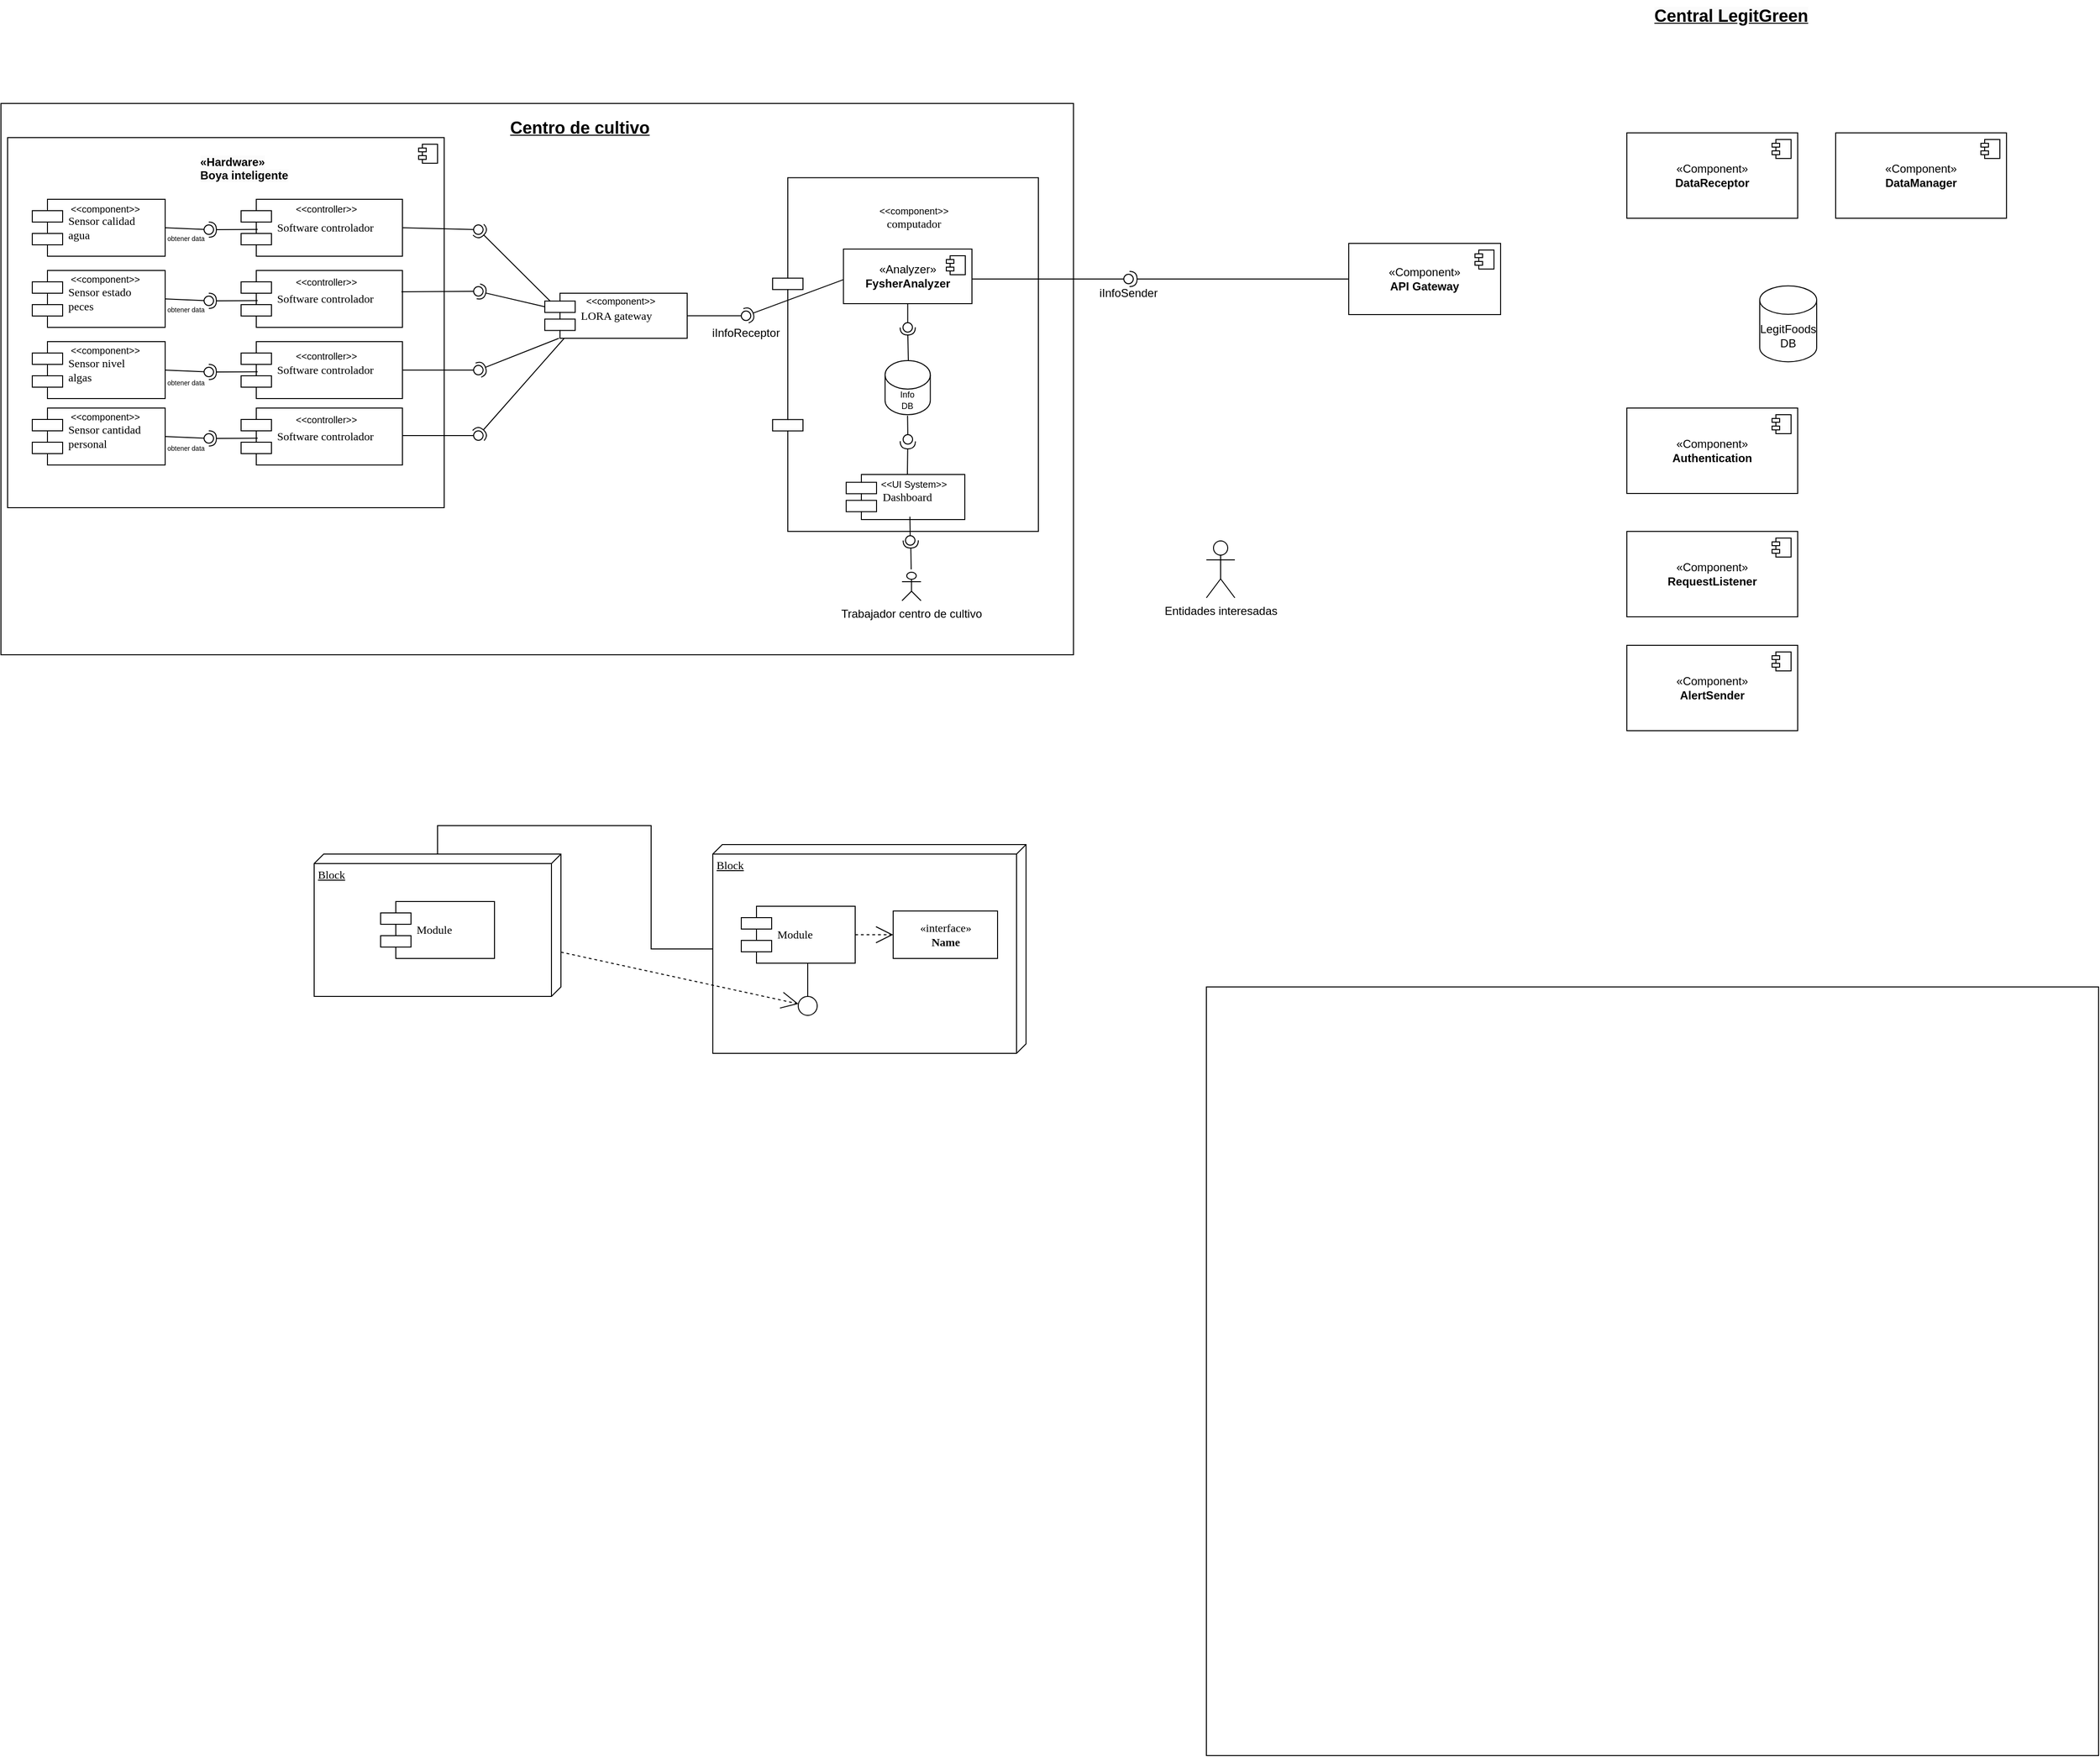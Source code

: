 <mxfile version="24.3.1" type="github">
  <diagram name="Page-1" id="5f0bae14-7c28-e335-631c-24af17079c00">
    <mxGraphModel dx="1880" dy="1813" grid="1" gridSize="10" guides="1" tooltips="1" connect="1" arrows="1" fold="1" page="1" pageScale="1" pageWidth="1100" pageHeight="850" background="none" math="0" shadow="0">
      <root>
        <mxCell id="0" />
        <mxCell id="1" parent="0" />
        <mxCell id="qqnhKsSnMTDeRwUh5UgO-137" value="" style="rounded=0;whiteSpace=wrap;html=1;fillColor=none;" vertex="1" parent="1">
          <mxGeometry x="1280" y="930" width="940" height="810" as="geometry" />
        </mxCell>
        <mxCell id="qqnhKsSnMTDeRwUh5UgO-116" value="" style="rounded=0;whiteSpace=wrap;html=1;fillColor=none;" vertex="1" parent="1">
          <mxGeometry x="10" y="-1" width="1130" height="581" as="geometry" />
        </mxCell>
        <mxCell id="qqnhKsSnMTDeRwUh5UgO-60" value="" style="shape=component;align=left;spacingLeft=36;rounded=0;shadow=0;comic=0;labelBackgroundColor=none;strokeWidth=1;fontFamily=Verdana;fontSize=12;html=1;movable=1;resizable=1;rotatable=1;deletable=1;editable=1;locked=0;connectable=1;" vertex="1" parent="1">
          <mxGeometry x="823" y="77.25" width="280" height="372.75" as="geometry" />
        </mxCell>
        <mxCell id="qqnhKsSnMTDeRwUh5UgO-30" value="&lt;p style=&quot;line-height: 100%;&quot;&gt;&lt;br&gt;&lt;/p&gt;" style="html=1;dropTarget=0;whiteSpace=wrap;fillColor=none;movable=1;resizable=1;rotatable=1;deletable=1;editable=1;locked=0;connectable=1;" vertex="1" parent="1">
          <mxGeometry x="17" y="35" width="460" height="390" as="geometry" />
        </mxCell>
        <mxCell id="qqnhKsSnMTDeRwUh5UgO-31" value="" style="shape=module;jettyWidth=8;jettyHeight=4;" vertex="1" parent="qqnhKsSnMTDeRwUh5UgO-30">
          <mxGeometry x="1" width="20" height="20" relative="1" as="geometry">
            <mxPoint x="-27" y="7" as="offset" />
          </mxGeometry>
        </mxCell>
        <mxCell id="39150e848f15840c-2" value="Block" style="verticalAlign=top;align=left;spacingTop=8;spacingLeft=2;spacingRight=12;shape=cube;size=10;direction=south;fontStyle=4;html=1;rounded=0;shadow=0;comic=0;labelBackgroundColor=none;strokeWidth=1;fontFamily=Verdana;fontSize=12" parent="1" vertex="1">
          <mxGeometry x="760" y="780" width="330" height="220" as="geometry" />
        </mxCell>
        <mxCell id="39150e848f15840c-3" value="Block" style="verticalAlign=top;align=left;spacingTop=8;spacingLeft=2;spacingRight=12;shape=cube;size=10;direction=south;fontStyle=4;html=1;rounded=0;shadow=0;comic=0;labelBackgroundColor=none;strokeWidth=1;fontFamily=Verdana;fontSize=12" parent="1" vertex="1">
          <mxGeometry x="340" y="790" width="260" height="150" as="geometry" />
        </mxCell>
        <mxCell id="39150e848f15840c-5" value="Sensor&amp;nbsp;&lt;span style=&quot;background-color: initial;&quot;&gt;calidad&lt;/span&gt;&lt;div&gt;agua&lt;/div&gt;" style="shape=component;align=left;spacingLeft=36;rounded=0;shadow=0;comic=0;labelBackgroundColor=none;strokeWidth=1;fontFamily=Verdana;fontSize=12;html=1;" parent="1" vertex="1">
          <mxGeometry x="43" y="100" width="140" height="60" as="geometry" />
        </mxCell>
        <mxCell id="39150e848f15840c-7" value="Module" style="shape=component;align=left;spacingLeft=36;rounded=0;shadow=0;comic=0;labelBackgroundColor=none;strokeWidth=1;fontFamily=Verdana;fontSize=12;html=1;" parent="1" vertex="1">
          <mxGeometry x="790" y="845" width="120" height="60" as="geometry" />
        </mxCell>
        <mxCell id="39150e848f15840c-8" value="&amp;laquo;interface&amp;raquo;&lt;br&gt;&lt;b&gt;Name&lt;/b&gt;" style="html=1;rounded=0;shadow=0;comic=0;labelBackgroundColor=none;strokeWidth=1;fontFamily=Verdana;fontSize=12;align=center;" parent="1" vertex="1">
          <mxGeometry x="950" y="850" width="110" height="50" as="geometry" />
        </mxCell>
        <mxCell id="39150e848f15840c-9" value="" style="ellipse;whiteSpace=wrap;html=1;rounded=0;shadow=0;comic=0;labelBackgroundColor=none;strokeWidth=1;fontFamily=Verdana;fontSize=12;align=center;" parent="1" vertex="1">
          <mxGeometry x="850" y="940" width="20" height="20" as="geometry" />
        </mxCell>
        <mxCell id="39150e848f15840c-10" value="Module" style="shape=component;align=left;spacingLeft=36;rounded=0;shadow=0;comic=0;labelBackgroundColor=none;strokeWidth=1;fontFamily=Verdana;fontSize=12;html=1;" parent="1" vertex="1">
          <mxGeometry x="410" y="840" width="120" height="60" as="geometry" />
        </mxCell>
        <mxCell id="39150e848f15840c-12" style="edgeStyle=none;rounded=0;html=1;dashed=1;labelBackgroundColor=none;startArrow=none;startFill=0;startSize=8;endArrow=open;endFill=0;endSize=16;fontFamily=Verdana;fontSize=12;" parent="1" source="39150e848f15840c-3" target="39150e848f15840c-9" edge="1">
          <mxGeometry relative="1" as="geometry" />
        </mxCell>
        <mxCell id="39150e848f15840c-13" style="edgeStyle=elbowEdgeStyle;rounded=0;html=1;labelBackgroundColor=none;startArrow=none;startFill=0;startSize=8;endArrow=none;endFill=0;endSize=16;fontFamily=Verdana;fontSize=12;" parent="1" source="39150e848f15840c-9" target="39150e848f15840c-7" edge="1">
          <mxGeometry relative="1" as="geometry" />
        </mxCell>
        <mxCell id="39150e848f15840c-16" style="edgeStyle=orthogonalEdgeStyle;rounded=0;html=1;dashed=1;labelBackgroundColor=none;startArrow=none;startFill=0;startSize=8;endArrow=open;endFill=0;endSize=16;fontFamily=Verdana;fontSize=12;" parent="1" source="39150e848f15840c-7" target="39150e848f15840c-8" edge="1">
          <mxGeometry relative="1" as="geometry" />
        </mxCell>
        <mxCell id="39150e848f15840c-17" style="edgeStyle=orthogonalEdgeStyle;rounded=0;html=1;labelBackgroundColor=none;startArrow=none;startFill=0;startSize=8;endArrow=none;endFill=0;endSize=16;fontFamily=Verdana;fontSize=12;" parent="1" source="39150e848f15840c-3" target="39150e848f15840c-2" edge="1">
          <mxGeometry relative="1" as="geometry">
            <Array as="points">
              <mxPoint x="470" y="760" />
              <mxPoint x="695" y="760" />
              <mxPoint x="695" y="890" />
            </Array>
          </mxGeometry>
        </mxCell>
        <mxCell id="qqnhKsSnMTDeRwUh5UgO-1" value="Software controlador" style="shape=component;align=left;spacingLeft=36;rounded=0;shadow=0;comic=0;labelBackgroundColor=none;strokeWidth=1;fontFamily=Verdana;fontSize=12;html=1;" vertex="1" parent="1">
          <mxGeometry x="263" y="100" width="170" height="60" as="geometry" />
        </mxCell>
        <mxCell id="qqnhKsSnMTDeRwUh5UgO-2" value="" style="rounded=0;orthogonalLoop=1;jettySize=auto;html=1;endArrow=halfCircle;endFill=0;endSize=6;strokeWidth=1;sketch=0;fontSize=12;curved=1;exitX=0.103;exitY=0.53;exitDx=0;exitDy=0;exitPerimeter=0;" edge="1" target="qqnhKsSnMTDeRwUh5UgO-4" parent="1" source="qqnhKsSnMTDeRwUh5UgO-1">
          <mxGeometry relative="1" as="geometry">
            <mxPoint x="249" y="132" as="sourcePoint" />
          </mxGeometry>
        </mxCell>
        <mxCell id="qqnhKsSnMTDeRwUh5UgO-3" value="" style="rounded=0;orthogonalLoop=1;jettySize=auto;html=1;endArrow=oval;endFill=0;sketch=0;sourcePerimeterSpacing=0;targetPerimeterSpacing=0;endSize=10;fontSize=12;curved=1;exitX=1;exitY=0.5;exitDx=0;exitDy=0;" edge="1" target="qqnhKsSnMTDeRwUh5UgO-4" parent="1" source="39150e848f15840c-5">
          <mxGeometry relative="1" as="geometry">
            <mxPoint x="209" y="132" as="sourcePoint" />
          </mxGeometry>
        </mxCell>
        <mxCell id="qqnhKsSnMTDeRwUh5UgO-4" value="" style="ellipse;whiteSpace=wrap;html=1;align=center;aspect=fixed;fillColor=none;strokeColor=none;resizable=0;perimeter=centerPerimeter;rotatable=0;allowArrows=0;points=[];outlineConnect=1;" vertex="1" parent="1">
          <mxGeometry x="224" y="127" width="10" height="10" as="geometry" />
        </mxCell>
        <mxCell id="qqnhKsSnMTDeRwUh5UgO-6" value="Sensor&amp;nbsp;&lt;span style=&quot;background-color: initial;&quot;&gt;estado&lt;/span&gt;&lt;div&gt;peces&lt;/div&gt;" style="shape=component;align=left;spacingLeft=36;rounded=0;shadow=0;comic=0;labelBackgroundColor=none;strokeWidth=1;fontFamily=Verdana;fontSize=12;html=1;" vertex="1" parent="1">
          <mxGeometry x="43" y="175" width="140" height="60" as="geometry" />
        </mxCell>
        <mxCell id="qqnhKsSnMTDeRwUh5UgO-7" value="Software controlador" style="shape=component;align=left;spacingLeft=36;rounded=0;shadow=0;comic=0;labelBackgroundColor=none;strokeWidth=1;fontFamily=Verdana;fontSize=12;html=1;" vertex="1" parent="1">
          <mxGeometry x="263" y="175" width="170" height="60" as="geometry" />
        </mxCell>
        <mxCell id="qqnhKsSnMTDeRwUh5UgO-8" value="" style="rounded=0;orthogonalLoop=1;jettySize=auto;html=1;endArrow=halfCircle;endFill=0;endSize=6;strokeWidth=1;sketch=0;fontSize=12;curved=1;exitX=0.103;exitY=0.53;exitDx=0;exitDy=0;exitPerimeter=0;" edge="1" parent="1" source="qqnhKsSnMTDeRwUh5UgO-7" target="qqnhKsSnMTDeRwUh5UgO-10">
          <mxGeometry relative="1" as="geometry">
            <mxPoint x="249" y="207" as="sourcePoint" />
          </mxGeometry>
        </mxCell>
        <mxCell id="qqnhKsSnMTDeRwUh5UgO-9" value="" style="rounded=0;orthogonalLoop=1;jettySize=auto;html=1;endArrow=oval;endFill=0;sketch=0;sourcePerimeterSpacing=0;targetPerimeterSpacing=0;endSize=10;fontSize=12;curved=1;exitX=1;exitY=0.5;exitDx=0;exitDy=0;" edge="1" parent="1" source="qqnhKsSnMTDeRwUh5UgO-6" target="qqnhKsSnMTDeRwUh5UgO-10">
          <mxGeometry relative="1" as="geometry">
            <mxPoint x="209" y="207" as="sourcePoint" />
          </mxGeometry>
        </mxCell>
        <mxCell id="qqnhKsSnMTDeRwUh5UgO-10" value="" style="ellipse;whiteSpace=wrap;html=1;align=center;aspect=fixed;fillColor=none;strokeColor=none;resizable=0;perimeter=centerPerimeter;rotatable=0;allowArrows=0;points=[];outlineConnect=1;" vertex="1" parent="1">
          <mxGeometry x="224" y="202" width="10" height="10" as="geometry" />
        </mxCell>
        <mxCell id="qqnhKsSnMTDeRwUh5UgO-11" value="Sensor&amp;nbsp;&lt;span style=&quot;background-color: initial;&quot;&gt;nivel&lt;/span&gt;&lt;div&gt;algas&lt;/div&gt;" style="shape=component;align=left;spacingLeft=36;rounded=0;shadow=0;comic=0;labelBackgroundColor=none;strokeWidth=1;fontFamily=Verdana;fontSize=12;html=1;" vertex="1" parent="1">
          <mxGeometry x="43" y="250" width="140" height="60" as="geometry" />
        </mxCell>
        <mxCell id="qqnhKsSnMTDeRwUh5UgO-12" value="Software controlador" style="shape=component;align=left;spacingLeft=36;rounded=0;shadow=0;comic=0;labelBackgroundColor=none;strokeWidth=1;fontFamily=Verdana;fontSize=12;html=1;" vertex="1" parent="1">
          <mxGeometry x="263" y="250" width="170" height="60" as="geometry" />
        </mxCell>
        <mxCell id="qqnhKsSnMTDeRwUh5UgO-13" value="" style="rounded=0;orthogonalLoop=1;jettySize=auto;html=1;endArrow=halfCircle;endFill=0;endSize=6;strokeWidth=1;sketch=0;fontSize=12;curved=1;exitX=0.103;exitY=0.53;exitDx=0;exitDy=0;exitPerimeter=0;" edge="1" parent="1" source="qqnhKsSnMTDeRwUh5UgO-12" target="qqnhKsSnMTDeRwUh5UgO-15">
          <mxGeometry relative="1" as="geometry">
            <mxPoint x="249" y="282" as="sourcePoint" />
          </mxGeometry>
        </mxCell>
        <mxCell id="qqnhKsSnMTDeRwUh5UgO-14" value="" style="rounded=0;orthogonalLoop=1;jettySize=auto;html=1;endArrow=oval;endFill=0;sketch=0;sourcePerimeterSpacing=0;targetPerimeterSpacing=0;endSize=10;fontSize=12;curved=1;exitX=1;exitY=0.5;exitDx=0;exitDy=0;" edge="1" parent="1" source="qqnhKsSnMTDeRwUh5UgO-11" target="qqnhKsSnMTDeRwUh5UgO-15">
          <mxGeometry relative="1" as="geometry">
            <mxPoint x="209" y="282" as="sourcePoint" />
          </mxGeometry>
        </mxCell>
        <mxCell id="qqnhKsSnMTDeRwUh5UgO-15" value="" style="ellipse;whiteSpace=wrap;html=1;align=center;aspect=fixed;fillColor=none;strokeColor=none;resizable=0;perimeter=centerPerimeter;rotatable=0;allowArrows=0;points=[];outlineConnect=1;" vertex="1" parent="1">
          <mxGeometry x="224" y="277" width="10" height="10" as="geometry" />
        </mxCell>
        <mxCell id="qqnhKsSnMTDeRwUh5UgO-16" value="Sensor&amp;nbsp;&lt;span style=&quot;background-color: initial;&quot;&gt;cantidad&lt;/span&gt;&lt;div&gt;personal&lt;/div&gt;" style="shape=component;align=left;spacingLeft=36;rounded=0;shadow=0;comic=0;labelBackgroundColor=none;strokeWidth=1;fontFamily=Verdana;fontSize=12;html=1;" vertex="1" parent="1">
          <mxGeometry x="43" y="320" width="140" height="60" as="geometry" />
        </mxCell>
        <mxCell id="qqnhKsSnMTDeRwUh5UgO-17" value="Software controlador" style="shape=component;align=left;spacingLeft=36;rounded=0;shadow=0;comic=0;labelBackgroundColor=none;strokeWidth=1;fontFamily=Verdana;fontSize=12;html=1;" vertex="1" parent="1">
          <mxGeometry x="263" y="320" width="170" height="60" as="geometry" />
        </mxCell>
        <mxCell id="qqnhKsSnMTDeRwUh5UgO-18" value="" style="rounded=0;orthogonalLoop=1;jettySize=auto;html=1;endArrow=halfCircle;endFill=0;endSize=6;strokeWidth=1;sketch=0;fontSize=12;curved=1;exitX=0.103;exitY=0.53;exitDx=0;exitDy=0;exitPerimeter=0;" edge="1" parent="1" source="qqnhKsSnMTDeRwUh5UgO-17" target="qqnhKsSnMTDeRwUh5UgO-20">
          <mxGeometry relative="1" as="geometry">
            <mxPoint x="249" y="352" as="sourcePoint" />
          </mxGeometry>
        </mxCell>
        <mxCell id="qqnhKsSnMTDeRwUh5UgO-19" value="" style="rounded=0;orthogonalLoop=1;jettySize=auto;html=1;endArrow=oval;endFill=0;sketch=0;sourcePerimeterSpacing=0;targetPerimeterSpacing=0;endSize=10;fontSize=12;curved=1;exitX=1;exitY=0.5;exitDx=0;exitDy=0;" edge="1" parent="1" source="qqnhKsSnMTDeRwUh5UgO-16" target="qqnhKsSnMTDeRwUh5UgO-20">
          <mxGeometry relative="1" as="geometry">
            <mxPoint x="209" y="352" as="sourcePoint" />
          </mxGeometry>
        </mxCell>
        <mxCell id="qqnhKsSnMTDeRwUh5UgO-20" value="" style="ellipse;whiteSpace=wrap;html=1;align=center;aspect=fixed;fillColor=none;strokeColor=none;resizable=0;perimeter=centerPerimeter;rotatable=0;allowArrows=0;points=[];outlineConnect=1;" vertex="1" parent="1">
          <mxGeometry x="224" y="347" width="10" height="10" as="geometry" />
        </mxCell>
        <mxCell id="qqnhKsSnMTDeRwUh5UgO-22" value="obtener data" style="text;strokeColor=none;fillColor=none;html=1;align=center;verticalAlign=middle;whiteSpace=wrap;rounded=0;fontSize=7;" vertex="1" parent="1">
          <mxGeometry x="150" y="137" width="110" height="10" as="geometry" />
        </mxCell>
        <mxCell id="qqnhKsSnMTDeRwUh5UgO-23" value="obtener data" style="text;strokeColor=none;fillColor=none;html=1;align=center;verticalAlign=middle;whiteSpace=wrap;rounded=0;fontSize=7;" vertex="1" parent="1">
          <mxGeometry x="150" y="212" width="110" height="10" as="geometry" />
        </mxCell>
        <mxCell id="qqnhKsSnMTDeRwUh5UgO-24" value="obtener data" style="text;strokeColor=none;fillColor=none;html=1;align=center;verticalAlign=middle;whiteSpace=wrap;rounded=0;fontSize=7;" vertex="1" parent="1">
          <mxGeometry x="150" y="289" width="110" height="10" as="geometry" />
        </mxCell>
        <mxCell id="qqnhKsSnMTDeRwUh5UgO-25" value="obtener data" style="text;strokeColor=none;fillColor=none;html=1;align=center;verticalAlign=middle;whiteSpace=wrap;rounded=0;fontSize=7;" vertex="1" parent="1">
          <mxGeometry x="150" y="358" width="110" height="10" as="geometry" />
        </mxCell>
        <mxCell id="qqnhKsSnMTDeRwUh5UgO-27" value="&amp;lt;&amp;lt;component&amp;gt;&amp;gt;" style="text;strokeColor=none;fillColor=none;html=1;align=center;verticalAlign=middle;whiteSpace=wrap;rounded=0;fontSize=10;" vertex="1" parent="1">
          <mxGeometry x="90" y="95" width="60" height="30" as="geometry" />
        </mxCell>
        <mxCell id="qqnhKsSnMTDeRwUh5UgO-32" value="&lt;b&gt;&lt;span style=&quot;color: rgb(0, 0, 0); font-family: Helvetica; font-size: 12px; font-style: normal; font-variant-ligatures: normal; font-variant-caps: normal; letter-spacing: normal; orphans: 2; text-align: center; text-indent: 0px; text-transform: none; widows: 2; word-spacing: 0px; -webkit-text-stroke-width: 0px; white-space: normal; background-color: rgb(251, 251, 251); text-decoration-thickness: initial; text-decoration-style: initial; text-decoration-color: initial; float: none; display: inline !important;&quot;&gt;«Hardware»&lt;/span&gt;&lt;br style=&quot;border-color: var(--border-color); color: rgb(0, 0, 0); font-family: Helvetica; font-size: 12px; font-style: normal; font-variant-ligatures: normal; font-variant-caps: normal; letter-spacing: normal; orphans: 2; text-align: center; text-indent: 0px; text-transform: none; widows: 2; word-spacing: 0px; -webkit-text-stroke-width: 0px; white-space: normal; background-color: rgb(251, 251, 251); text-decoration-thickness: initial; text-decoration-style: initial; text-decoration-color: initial;&quot;&gt;&lt;span style=&quot;color: rgb(0, 0, 0); font-family: Helvetica; font-size: 12px; font-style: normal; font-variant-ligatures: normal; font-variant-caps: normal; letter-spacing: normal; orphans: 2; text-align: center; text-indent: 0px; text-transform: none; widows: 2; word-spacing: 0px; -webkit-text-stroke-width: 0px; white-space: normal; background-color: rgb(251, 251, 251); text-decoration-thickness: initial; text-decoration-style: initial; text-decoration-color: initial; float: none; display: inline !important;&quot;&gt;Boya inteligente&lt;/span&gt;&lt;/b&gt;" style="text;whiteSpace=wrap;html=1;" vertex="1" parent="1">
          <mxGeometry x="218" y="47" width="165" height="50" as="geometry" />
        </mxCell>
        <mxCell id="qqnhKsSnMTDeRwUh5UgO-33" value="&amp;lt;&amp;lt;component&amp;gt;&amp;gt;" style="text;strokeColor=none;fillColor=none;html=1;align=center;verticalAlign=middle;whiteSpace=wrap;rounded=0;fontSize=10;" vertex="1" parent="1">
          <mxGeometry x="90" y="169" width="60" height="30" as="geometry" />
        </mxCell>
        <mxCell id="qqnhKsSnMTDeRwUh5UgO-34" value="&amp;lt;&amp;lt;component&amp;gt;&amp;gt;" style="text;strokeColor=none;fillColor=none;html=1;align=center;verticalAlign=middle;whiteSpace=wrap;rounded=0;fontSize=10;" vertex="1" parent="1">
          <mxGeometry x="90" y="244" width="60" height="30" as="geometry" />
        </mxCell>
        <mxCell id="qqnhKsSnMTDeRwUh5UgO-35" value="&amp;lt;&amp;lt;component&amp;gt;&amp;gt;" style="text;strokeColor=none;fillColor=none;html=1;align=center;verticalAlign=middle;whiteSpace=wrap;rounded=0;fontSize=10;" vertex="1" parent="1">
          <mxGeometry x="90" y="314" width="60" height="30" as="geometry" />
        </mxCell>
        <mxCell id="qqnhKsSnMTDeRwUh5UgO-36" value="&amp;lt;&amp;lt;controller&amp;gt;&amp;gt;" style="text;strokeColor=none;fillColor=none;html=1;align=center;verticalAlign=middle;whiteSpace=wrap;rounded=0;fontSize=10;" vertex="1" parent="1">
          <mxGeometry x="323" y="95" width="60" height="30" as="geometry" />
        </mxCell>
        <mxCell id="qqnhKsSnMTDeRwUh5UgO-37" value="&amp;lt;&amp;lt;controller&amp;gt;&amp;gt;" style="text;strokeColor=none;fillColor=none;html=1;align=center;verticalAlign=middle;whiteSpace=wrap;rounded=0;fontSize=10;" vertex="1" parent="1">
          <mxGeometry x="323" y="172" width="60" height="30" as="geometry" />
        </mxCell>
        <mxCell id="qqnhKsSnMTDeRwUh5UgO-38" value="&amp;lt;&amp;lt;controller&amp;gt;&amp;gt;" style="text;strokeColor=none;fillColor=none;html=1;align=center;verticalAlign=middle;whiteSpace=wrap;rounded=0;fontSize=10;" vertex="1" parent="1">
          <mxGeometry x="323" y="250" width="60" height="30" as="geometry" />
        </mxCell>
        <mxCell id="qqnhKsSnMTDeRwUh5UgO-39" value="&amp;lt;&amp;lt;controller&amp;gt;&amp;gt;" style="text;strokeColor=none;fillColor=none;html=1;align=center;verticalAlign=middle;whiteSpace=wrap;rounded=0;fontSize=10;" vertex="1" parent="1">
          <mxGeometry x="323" y="317" width="60" height="30" as="geometry" />
        </mxCell>
        <mxCell id="qqnhKsSnMTDeRwUh5UgO-45" value="" style="rounded=0;orthogonalLoop=1;jettySize=auto;html=1;endArrow=halfCircle;endFill=0;endSize=6;strokeWidth=1;sketch=0;fontSize=12;curved=1;exitX=0.115;exitY=0.419;exitDx=0;exitDy=0;exitPerimeter=0;" edge="1" target="qqnhKsSnMTDeRwUh5UgO-47" parent="1" source="qqnhKsSnMTDeRwUh5UgO-40">
          <mxGeometry relative="1" as="geometry">
            <mxPoint x="533" y="132" as="sourcePoint" />
          </mxGeometry>
        </mxCell>
        <mxCell id="qqnhKsSnMTDeRwUh5UgO-46" value="" style="rounded=0;orthogonalLoop=1;jettySize=auto;html=1;endArrow=oval;endFill=0;sketch=0;sourcePerimeterSpacing=0;targetPerimeterSpacing=0;endSize=10;fontSize=12;curved=1;exitX=1;exitY=0.5;exitDx=0;exitDy=0;" edge="1" target="qqnhKsSnMTDeRwUh5UgO-47" parent="1" source="qqnhKsSnMTDeRwUh5UgO-1">
          <mxGeometry relative="1" as="geometry">
            <mxPoint x="493" y="132" as="sourcePoint" />
          </mxGeometry>
        </mxCell>
        <mxCell id="qqnhKsSnMTDeRwUh5UgO-47" value="" style="ellipse;whiteSpace=wrap;html=1;align=center;aspect=fixed;fillColor=none;strokeColor=none;resizable=0;perimeter=centerPerimeter;rotatable=0;allowArrows=0;points=[];outlineConnect=1;" vertex="1" parent="1">
          <mxGeometry x="508" y="127" width="10" height="10" as="geometry" />
        </mxCell>
        <mxCell id="qqnhKsSnMTDeRwUh5UgO-48" value="" style="group" vertex="1" connectable="0" parent="1">
          <mxGeometry x="583" y="192" width="150" height="54.5" as="geometry" />
        </mxCell>
        <mxCell id="qqnhKsSnMTDeRwUh5UgO-40" value="LORA gateway" style="shape=component;align=left;spacingLeft=36;rounded=0;shadow=0;comic=0;labelBackgroundColor=none;strokeWidth=1;fontFamily=Verdana;fontSize=12;html=1;" vertex="1" parent="qqnhKsSnMTDeRwUh5UgO-48">
          <mxGeometry y="7" width="150" height="47.5" as="geometry" />
        </mxCell>
        <mxCell id="qqnhKsSnMTDeRwUh5UgO-41" value="&amp;lt;&amp;lt;component&amp;gt;&amp;gt;" style="text;strokeColor=none;fillColor=none;html=1;align=center;verticalAlign=middle;whiteSpace=wrap;rounded=0;fontSize=10;" vertex="1" parent="qqnhKsSnMTDeRwUh5UgO-48">
          <mxGeometry x="50" width="60" height="30" as="geometry" />
        </mxCell>
        <mxCell id="qqnhKsSnMTDeRwUh5UgO-49" value="" style="rounded=0;orthogonalLoop=1;jettySize=auto;html=1;endArrow=halfCircle;endFill=0;endSize=6;strokeWidth=1;sketch=0;fontSize=12;curved=1;exitX=0;exitY=0.3;exitDx=0;exitDy=0;" edge="1" target="qqnhKsSnMTDeRwUh5UgO-51" parent="1" source="qqnhKsSnMTDeRwUh5UgO-40">
          <mxGeometry relative="1" as="geometry">
            <mxPoint x="583" y="220" as="sourcePoint" />
          </mxGeometry>
        </mxCell>
        <mxCell id="qqnhKsSnMTDeRwUh5UgO-50" value="" style="rounded=0;orthogonalLoop=1;jettySize=auto;html=1;endArrow=oval;endFill=0;sketch=0;sourcePerimeterSpacing=0;targetPerimeterSpacing=0;endSize=10;fontSize=12;curved=1;exitX=0.994;exitY=0.376;exitDx=0;exitDy=0;exitPerimeter=0;" edge="1" target="qqnhKsSnMTDeRwUh5UgO-51" parent="1" source="qqnhKsSnMTDeRwUh5UgO-7">
          <mxGeometry relative="1" as="geometry">
            <mxPoint x="493" y="197" as="sourcePoint" />
          </mxGeometry>
        </mxCell>
        <mxCell id="qqnhKsSnMTDeRwUh5UgO-51" value="" style="ellipse;whiteSpace=wrap;html=1;align=center;aspect=fixed;fillColor=none;strokeColor=none;resizable=0;perimeter=centerPerimeter;rotatable=0;allowArrows=0;points=[];outlineConnect=1;" vertex="1" parent="1">
          <mxGeometry x="508" y="192" width="10" height="10" as="geometry" />
        </mxCell>
        <mxCell id="qqnhKsSnMTDeRwUh5UgO-52" value="" style="rounded=0;orthogonalLoop=1;jettySize=auto;html=1;endArrow=halfCircle;endFill=0;endSize=6;strokeWidth=1;sketch=0;fontSize=12;curved=1;" edge="1" target="qqnhKsSnMTDeRwUh5UgO-54" parent="1" source="qqnhKsSnMTDeRwUh5UgO-40">
          <mxGeometry relative="1" as="geometry">
            <mxPoint x="533" y="280" as="sourcePoint" />
          </mxGeometry>
        </mxCell>
        <mxCell id="qqnhKsSnMTDeRwUh5UgO-53" value="" style="rounded=0;orthogonalLoop=1;jettySize=auto;html=1;endArrow=oval;endFill=0;sketch=0;sourcePerimeterSpacing=0;targetPerimeterSpacing=0;endSize=10;fontSize=12;curved=1;exitX=1;exitY=0.5;exitDx=0;exitDy=0;" edge="1" target="qqnhKsSnMTDeRwUh5UgO-54" parent="1" source="qqnhKsSnMTDeRwUh5UgO-12">
          <mxGeometry relative="1" as="geometry">
            <mxPoint x="493" y="280" as="sourcePoint" />
          </mxGeometry>
        </mxCell>
        <mxCell id="qqnhKsSnMTDeRwUh5UgO-54" value="" style="ellipse;whiteSpace=wrap;html=1;align=center;aspect=fixed;fillColor=none;strokeColor=none;resizable=0;perimeter=centerPerimeter;rotatable=0;allowArrows=0;points=[];outlineConnect=1;" vertex="1" parent="1">
          <mxGeometry x="508" y="275" width="10" height="10" as="geometry" />
        </mxCell>
        <mxCell id="qqnhKsSnMTDeRwUh5UgO-55" value="" style="rounded=0;orthogonalLoop=1;jettySize=auto;html=1;endArrow=halfCircle;endFill=0;endSize=6;strokeWidth=1;sketch=0;fontSize=12;curved=1;exitX=0.136;exitY=1;exitDx=0;exitDy=0;exitPerimeter=0;" edge="1" target="qqnhKsSnMTDeRwUh5UgO-57" parent="1" source="qqnhKsSnMTDeRwUh5UgO-40">
          <mxGeometry relative="1" as="geometry">
            <mxPoint x="603" y="250" as="sourcePoint" />
          </mxGeometry>
        </mxCell>
        <mxCell id="qqnhKsSnMTDeRwUh5UgO-56" value="" style="rounded=0;orthogonalLoop=1;jettySize=auto;html=1;endArrow=oval;endFill=0;sketch=0;sourcePerimeterSpacing=0;targetPerimeterSpacing=0;endSize=10;fontSize=12;curved=1;" edge="1" target="qqnhKsSnMTDeRwUh5UgO-57" parent="1">
          <mxGeometry relative="1" as="geometry">
            <mxPoint x="433" y="349" as="sourcePoint" />
          </mxGeometry>
        </mxCell>
        <mxCell id="qqnhKsSnMTDeRwUh5UgO-57" value="" style="ellipse;whiteSpace=wrap;html=1;align=center;aspect=fixed;fillColor=none;strokeColor=none;resizable=0;perimeter=centerPerimeter;rotatable=0;allowArrows=0;points=[];outlineConnect=1;" vertex="1" parent="1">
          <mxGeometry x="508" y="344" width="10" height="10" as="geometry" />
        </mxCell>
        <mxCell id="qqnhKsSnMTDeRwUh5UgO-80" value="" style="rounded=0;orthogonalLoop=1;jettySize=auto;html=1;endArrow=halfCircle;endFill=0;endSize=6;strokeWidth=1;sketch=0;fontSize=12;curved=1;exitX=0.002;exitY=0.558;exitDx=0;exitDy=0;exitPerimeter=0;" edge="1" target="qqnhKsSnMTDeRwUh5UgO-82" parent="1" source="qqnhKsSnMTDeRwUh5UgO-63">
          <mxGeometry relative="1" as="geometry">
            <mxPoint x="813" y="239" as="sourcePoint" />
          </mxGeometry>
        </mxCell>
        <mxCell id="qqnhKsSnMTDeRwUh5UgO-81" value="" style="rounded=0;orthogonalLoop=1;jettySize=auto;html=1;endArrow=oval;endFill=0;sketch=0;sourcePerimeterSpacing=0;targetPerimeterSpacing=0;endSize=10;fontSize=12;curved=1;" edge="1" target="qqnhKsSnMTDeRwUh5UgO-82" parent="1" source="qqnhKsSnMTDeRwUh5UgO-40">
          <mxGeometry relative="1" as="geometry">
            <mxPoint x="773" y="239" as="sourcePoint" />
          </mxGeometry>
        </mxCell>
        <mxCell id="qqnhKsSnMTDeRwUh5UgO-82" value="" style="ellipse;whiteSpace=wrap;html=1;align=center;aspect=fixed;fillColor=none;strokeColor=none;resizable=0;perimeter=centerPerimeter;rotatable=0;allowArrows=0;points=[];outlineConnect=1;" vertex="1" parent="1">
          <mxGeometry x="790" y="217.75" width="10" height="10" as="geometry" />
        </mxCell>
        <mxCell id="qqnhKsSnMTDeRwUh5UgO-83" value="iInfoReceptor" style="text;strokeColor=none;fillColor=none;html=1;align=center;verticalAlign=middle;whiteSpace=wrap;rounded=0;fontSize=12;" vertex="1" parent="1">
          <mxGeometry x="765" y="226" width="60" height="30" as="geometry" />
        </mxCell>
        <mxCell id="qqnhKsSnMTDeRwUh5UgO-87" value="iInfoSender" style="text;strokeColor=none;fillColor=none;html=1;align=center;verticalAlign=middle;whiteSpace=wrap;rounded=0;fontSize=12;" vertex="1" parent="1">
          <mxGeometry x="1168" y="184" width="60" height="30" as="geometry" />
        </mxCell>
        <mxCell id="qqnhKsSnMTDeRwUh5UgO-88" value="" style="rounded=0;orthogonalLoop=1;jettySize=auto;html=1;endArrow=halfCircle;endFill=0;endSize=6;strokeWidth=1;sketch=0;fontSize=12;curved=1;entryX=-0.048;entryY=0.683;entryDx=0;entryDy=0;entryPerimeter=0;exitX=0;exitY=0.5;exitDx=0;exitDy=0;" edge="1" parent="1" source="qqnhKsSnMTDeRwUh5UgO-129">
          <mxGeometry relative="1" as="geometry">
            <mxPoint x="1366" y="184" as="sourcePoint" />
            <mxPoint x="1199.0" y="183.995" as="targetPoint" />
          </mxGeometry>
        </mxCell>
        <mxCell id="qqnhKsSnMTDeRwUh5UgO-89" value="" style="rounded=0;orthogonalLoop=1;jettySize=auto;html=1;endArrow=oval;endFill=0;sketch=0;sourcePerimeterSpacing=0;targetPerimeterSpacing=0;endSize=10;fontSize=12;curved=1;entryX=0.5;entryY=0;entryDx=0;entryDy=0;" edge="1" target="qqnhKsSnMTDeRwUh5UgO-87" parent="1">
          <mxGeometry relative="1" as="geometry">
            <mxPoint x="1033" y="184" as="sourcePoint" />
            <mxPoint x="1122" y="184.5" as="targetPoint" />
          </mxGeometry>
        </mxCell>
        <mxCell id="qqnhKsSnMTDeRwUh5UgO-90" value="" style="ellipse;whiteSpace=wrap;html=1;align=center;aspect=fixed;fillColor=none;strokeColor=none;resizable=0;perimeter=centerPerimeter;rotatable=0;allowArrows=0;points=[];outlineConnect=1;" vertex="1" parent="1">
          <mxGeometry x="1193" y="174" width="10" height="10" as="geometry" />
        </mxCell>
        <mxCell id="qqnhKsSnMTDeRwUh5UgO-95" value="" style="ellipse;whiteSpace=wrap;html=1;align=center;aspect=fixed;fillColor=none;strokeColor=none;resizable=0;perimeter=centerPerimeter;rotatable=0;allowArrows=0;points=[];outlineConnect=1;flipH=0;" vertex="1" parent="1">
          <mxGeometry x="773" y="340" width="10" height="10" as="geometry" />
        </mxCell>
        <mxCell id="qqnhKsSnMTDeRwUh5UgO-100" value="" style="rounded=0;orthogonalLoop=1;jettySize=auto;html=1;endArrow=halfCircle;endFill=0;endSize=6;strokeWidth=1;sketch=0;fontSize=12;curved=1;" edge="1" target="qqnhKsSnMTDeRwUh5UgO-102" parent="1">
          <mxGeometry relative="1" as="geometry">
            <mxPoint x="966" y="270" as="sourcePoint" />
          </mxGeometry>
        </mxCell>
        <mxCell id="qqnhKsSnMTDeRwUh5UgO-107" value="Trabajador centro de cultivo" style="shape=umlActor;verticalLabelPosition=bottom;verticalAlign=top;html=1;" vertex="1" parent="1">
          <mxGeometry x="959.33" y="493" width="20" height="30" as="geometry" />
        </mxCell>
        <mxCell id="qqnhKsSnMTDeRwUh5UgO-104" value="Dashboard" style="shape=component;align=left;spacingLeft=36;rounded=0;shadow=0;comic=0;labelBackgroundColor=none;strokeWidth=1;fontFamily=Verdana;fontSize=12;html=1;" vertex="1" parent="1">
          <mxGeometry x="900.5" y="390" width="125" height="47.5" as="geometry" />
        </mxCell>
        <mxCell id="qqnhKsSnMTDeRwUh5UgO-105" value="&amp;lt;&amp;lt;UI System&amp;gt;&amp;gt;" style="text;strokeColor=none;fillColor=none;html=1;align=center;verticalAlign=middle;whiteSpace=wrap;rounded=0;fontSize=10;movable=1;resizable=1;rotatable=1;deletable=1;editable=1;locked=0;connectable=1;" vertex="1" parent="1">
          <mxGeometry x="925.5" y="385" width="91.67" height="30" as="geometry" />
        </mxCell>
        <mxCell id="qqnhKsSnMTDeRwUh5UgO-108" value="" style="ellipse;whiteSpace=wrap;html=1;align=center;aspect=fixed;fillColor=none;strokeColor=none;resizable=0;perimeter=centerPerimeter;rotatable=0;allowArrows=0;points=[];outlineConnect=1;" vertex="1" parent="1">
          <mxGeometry x="960.5" y="348" width="10" height="10" as="geometry" />
        </mxCell>
        <mxCell id="qqnhKsSnMTDeRwUh5UgO-109" value="" style="rounded=0;orthogonalLoop=1;jettySize=auto;html=1;endArrow=oval;endFill=0;sketch=0;sourcePerimeterSpacing=0;targetPerimeterSpacing=0;endSize=10;fontSize=12;curved=1;exitX=0.5;exitY=1;exitDx=0;exitDy=0;" edge="1" parent="1" target="qqnhKsSnMTDeRwUh5UgO-108">
          <mxGeometry relative="1" as="geometry">
            <mxPoint x="965.17" y="328" as="sourcePoint" />
          </mxGeometry>
        </mxCell>
        <mxCell id="qqnhKsSnMTDeRwUh5UgO-110" value="" style="rounded=0;orthogonalLoop=1;jettySize=auto;html=1;endArrow=halfCircle;endFill=0;endSize=6;strokeWidth=1;sketch=0;fontSize=12;curved=1;" edge="1" parent="1">
          <mxGeometry relative="1" as="geometry">
            <mxPoint x="965" y="390" as="sourcePoint" />
            <mxPoint x="965.42" y="355" as="targetPoint" />
          </mxGeometry>
        </mxCell>
        <mxCell id="qqnhKsSnMTDeRwUh5UgO-111" value="" style="ellipse;whiteSpace=wrap;html=1;align=center;aspect=fixed;fillColor=none;strokeColor=none;resizable=0;perimeter=centerPerimeter;rotatable=0;allowArrows=0;points=[];outlineConnect=1;" vertex="1" parent="1">
          <mxGeometry x="963" y="454.5" width="10" height="10" as="geometry" />
        </mxCell>
        <mxCell id="qqnhKsSnMTDeRwUh5UgO-112" value="" style="rounded=0;orthogonalLoop=1;jettySize=auto;html=1;endArrow=oval;endFill=0;sketch=0;sourcePerimeterSpacing=0;targetPerimeterSpacing=0;endSize=10;fontSize=12;curved=1;exitX=0.5;exitY=1;exitDx=0;exitDy=0;" edge="1" parent="1" target="qqnhKsSnMTDeRwUh5UgO-111">
          <mxGeometry relative="1" as="geometry">
            <mxPoint x="967.67" y="434.5" as="sourcePoint" />
          </mxGeometry>
        </mxCell>
        <mxCell id="qqnhKsSnMTDeRwUh5UgO-113" value="" style="rounded=0;orthogonalLoop=1;jettySize=auto;html=1;endArrow=halfCircle;endFill=0;endSize=6;strokeWidth=1;sketch=0;fontSize=12;curved=1;" edge="1" parent="1">
          <mxGeometry relative="1" as="geometry">
            <mxPoint x="969" y="490" as="sourcePoint" />
            <mxPoint x="968.5" y="459.5" as="targetPoint" />
          </mxGeometry>
        </mxCell>
        <mxCell id="qqnhKsSnMTDeRwUh5UgO-61" value="&amp;lt;&amp;lt;component&amp;gt;&amp;gt;&lt;div&gt;&lt;span style=&quot;font-family: Verdana; font-size: 12px; text-align: left; text-wrap: nowrap;&quot;&gt;computador&lt;/span&gt;&lt;br&gt;&lt;/div&gt;" style="text;strokeColor=none;fillColor=none;html=1;align=center;verticalAlign=middle;whiteSpace=wrap;rounded=0;fontSize=10;" vertex="1" parent="1">
          <mxGeometry x="916.333" y="40" width="112" height="159.633" as="geometry" />
        </mxCell>
        <mxCell id="qqnhKsSnMTDeRwUh5UgO-63" value="«Analyzer»&lt;br&gt;&lt;b&gt;FysherAnalyzer&lt;/b&gt;" style="html=1;dropTarget=0;whiteSpace=wrap;" vertex="1" parent="1">
          <mxGeometry x="897.66" y="152.45" width="135.34" height="57.55" as="geometry" />
        </mxCell>
        <mxCell id="qqnhKsSnMTDeRwUh5UgO-64" value="" style="shape=module;jettyWidth=8;jettyHeight=4;" vertex="1" parent="qqnhKsSnMTDeRwUh5UgO-63">
          <mxGeometry x="1" width="20" height="20" relative="1" as="geometry">
            <mxPoint x="-27" y="7" as="offset" />
          </mxGeometry>
        </mxCell>
        <mxCell id="qqnhKsSnMTDeRwUh5UgO-92" value="&lt;font style=&quot;font-size: 9px;&quot;&gt;Info&lt;/font&gt;&lt;div&gt;&lt;font style=&quot;font-size: 9px;&quot;&gt;DB&lt;/font&gt;&lt;/div&gt;" style="shape=cylinder3;whiteSpace=wrap;html=1;boundedLbl=1;backgroundOutline=1;size=15;fontSize=10;movable=1;resizable=1;rotatable=1;deletable=1;editable=1;locked=0;connectable=1;" vertex="1" parent="1">
          <mxGeometry x="941.49" y="270" width="47.67" height="57" as="geometry" />
        </mxCell>
        <mxCell id="qqnhKsSnMTDeRwUh5UgO-102" value="" style="ellipse;whiteSpace=wrap;html=1;align=center;aspect=fixed;fillColor=none;strokeColor=none;resizable=0;perimeter=centerPerimeter;rotatable=0;allowArrows=0;points=[];outlineConnect=1;" vertex="1" parent="1">
          <mxGeometry x="960.33" y="230" width="10" height="10" as="geometry" />
        </mxCell>
        <mxCell id="qqnhKsSnMTDeRwUh5UgO-101" value="" style="rounded=0;orthogonalLoop=1;jettySize=auto;html=1;endArrow=oval;endFill=0;sketch=0;sourcePerimeterSpacing=0;targetPerimeterSpacing=0;endSize=10;fontSize=12;curved=1;exitX=0.5;exitY=1;exitDx=0;exitDy=0;" edge="1" target="qqnhKsSnMTDeRwUh5UgO-102" parent="1" source="qqnhKsSnMTDeRwUh5UgO-63">
          <mxGeometry relative="1" as="geometry">
            <mxPoint x="966" y="213" as="sourcePoint" />
          </mxGeometry>
        </mxCell>
        <mxCell id="qqnhKsSnMTDeRwUh5UgO-117" value="Centro de cultivo" style="text;strokeColor=none;fillColor=none;html=1;align=center;verticalAlign=middle;whiteSpace=wrap;rounded=0;fontSize=18;fontStyle=5" vertex="1" parent="1">
          <mxGeometry x="540" y="10" width="160" height="30" as="geometry" />
        </mxCell>
        <mxCell id="qqnhKsSnMTDeRwUh5UgO-118" value="«Component»&lt;br&gt;&lt;b&gt;Authentication&lt;/b&gt;" style="html=1;dropTarget=0;whiteSpace=wrap;" vertex="1" parent="1">
          <mxGeometry x="1723" y="320" width="180" height="90" as="geometry" />
        </mxCell>
        <mxCell id="qqnhKsSnMTDeRwUh5UgO-119" value="" style="shape=module;jettyWidth=8;jettyHeight=4;" vertex="1" parent="qqnhKsSnMTDeRwUh5UgO-118">
          <mxGeometry x="1" width="20" height="20" relative="1" as="geometry">
            <mxPoint x="-27" y="7" as="offset" />
          </mxGeometry>
        </mxCell>
        <mxCell id="qqnhKsSnMTDeRwUh5UgO-120" value="«Component»&lt;br&gt;&lt;b&gt;AlertSender&lt;/b&gt;" style="html=1;dropTarget=0;whiteSpace=wrap;" vertex="1" parent="1">
          <mxGeometry x="1723" y="570" width="180" height="90" as="geometry" />
        </mxCell>
        <mxCell id="qqnhKsSnMTDeRwUh5UgO-121" value="" style="shape=module;jettyWidth=8;jettyHeight=4;" vertex="1" parent="qqnhKsSnMTDeRwUh5UgO-120">
          <mxGeometry x="1" width="20" height="20" relative="1" as="geometry">
            <mxPoint x="-27" y="7" as="offset" />
          </mxGeometry>
        </mxCell>
        <mxCell id="qqnhKsSnMTDeRwUh5UgO-122" value="LegitFoods&lt;div&gt;DB&lt;/div&gt;" style="shape=cylinder3;whiteSpace=wrap;html=1;boundedLbl=1;backgroundOutline=1;size=15;" vertex="1" parent="1">
          <mxGeometry x="1863" y="191.23" width="60" height="80" as="geometry" />
        </mxCell>
        <mxCell id="qqnhKsSnMTDeRwUh5UgO-123" value="«Component»&lt;br&gt;&lt;b&gt;DataReceptor&lt;/b&gt;" style="html=1;dropTarget=0;whiteSpace=wrap;" vertex="1" parent="1">
          <mxGeometry x="1723" y="30" width="180" height="90" as="geometry" />
        </mxCell>
        <mxCell id="qqnhKsSnMTDeRwUh5UgO-124" value="" style="shape=module;jettyWidth=8;jettyHeight=4;" vertex="1" parent="qqnhKsSnMTDeRwUh5UgO-123">
          <mxGeometry x="1" width="20" height="20" relative="1" as="geometry">
            <mxPoint x="-27" y="7" as="offset" />
          </mxGeometry>
        </mxCell>
        <mxCell id="qqnhKsSnMTDeRwUh5UgO-125" value="«Component»&lt;br&gt;&lt;b&gt;DataManager&lt;/b&gt;" style="html=1;dropTarget=0;whiteSpace=wrap;" vertex="1" parent="1">
          <mxGeometry x="1943" y="30" width="180" height="90" as="geometry" />
        </mxCell>
        <mxCell id="qqnhKsSnMTDeRwUh5UgO-126" value="" style="shape=module;jettyWidth=8;jettyHeight=4;" vertex="1" parent="qqnhKsSnMTDeRwUh5UgO-125">
          <mxGeometry x="1" width="20" height="20" relative="1" as="geometry">
            <mxPoint x="-27" y="7" as="offset" />
          </mxGeometry>
        </mxCell>
        <mxCell id="qqnhKsSnMTDeRwUh5UgO-127" value="«Component»&lt;br&gt;&lt;b&gt;RequestListener&lt;/b&gt;" style="html=1;dropTarget=0;whiteSpace=wrap;" vertex="1" parent="1">
          <mxGeometry x="1723" y="450" width="180" height="90" as="geometry" />
        </mxCell>
        <mxCell id="qqnhKsSnMTDeRwUh5UgO-128" value="" style="shape=module;jettyWidth=8;jettyHeight=4;" vertex="1" parent="qqnhKsSnMTDeRwUh5UgO-127">
          <mxGeometry x="1" width="20" height="20" relative="1" as="geometry">
            <mxPoint x="-27" y="7" as="offset" />
          </mxGeometry>
        </mxCell>
        <mxCell id="qqnhKsSnMTDeRwUh5UgO-129" value="«Component»&lt;br&gt;&lt;b&gt;API Gateway&lt;/b&gt;" style="html=1;dropTarget=0;whiteSpace=wrap;" vertex="1" parent="1">
          <mxGeometry x="1430" y="146.5" width="160" height="75" as="geometry" />
        </mxCell>
        <mxCell id="qqnhKsSnMTDeRwUh5UgO-130" value="" style="shape=module;jettyWidth=8;jettyHeight=4;" vertex="1" parent="qqnhKsSnMTDeRwUh5UgO-129">
          <mxGeometry x="1" width="20" height="20" relative="1" as="geometry">
            <mxPoint x="-27" y="7" as="offset" />
          </mxGeometry>
        </mxCell>
        <mxCell id="qqnhKsSnMTDeRwUh5UgO-131" value="Entidades interesadas" style="shape=umlActor;verticalLabelPosition=bottom;verticalAlign=top;html=1;" vertex="1" parent="1">
          <mxGeometry x="1280" y="460" width="30" height="60" as="geometry" />
        </mxCell>
        <mxCell id="qqnhKsSnMTDeRwUh5UgO-138" value="&lt;span style=&quot;color: rgb(0, 0, 0); font-family: Helvetica; font-size: 18px; font-style: normal; font-variant-ligatures: normal; font-variant-caps: normal; font-weight: 700; letter-spacing: normal; orphans: 2; text-align: center; text-indent: 0px; text-transform: none; widows: 2; word-spacing: 0px; -webkit-text-stroke-width: 0px; white-space: normal; background-color: rgb(251, 251, 251); text-decoration: underline; display: inline !important; float: none;&quot;&gt;Central LegitGreen&lt;/span&gt;" style="text;whiteSpace=wrap;html=1;" vertex="1" parent="1">
          <mxGeometry x="1750" y="-110" width="180" height="50" as="geometry" />
        </mxCell>
      </root>
    </mxGraphModel>
  </diagram>
</mxfile>
